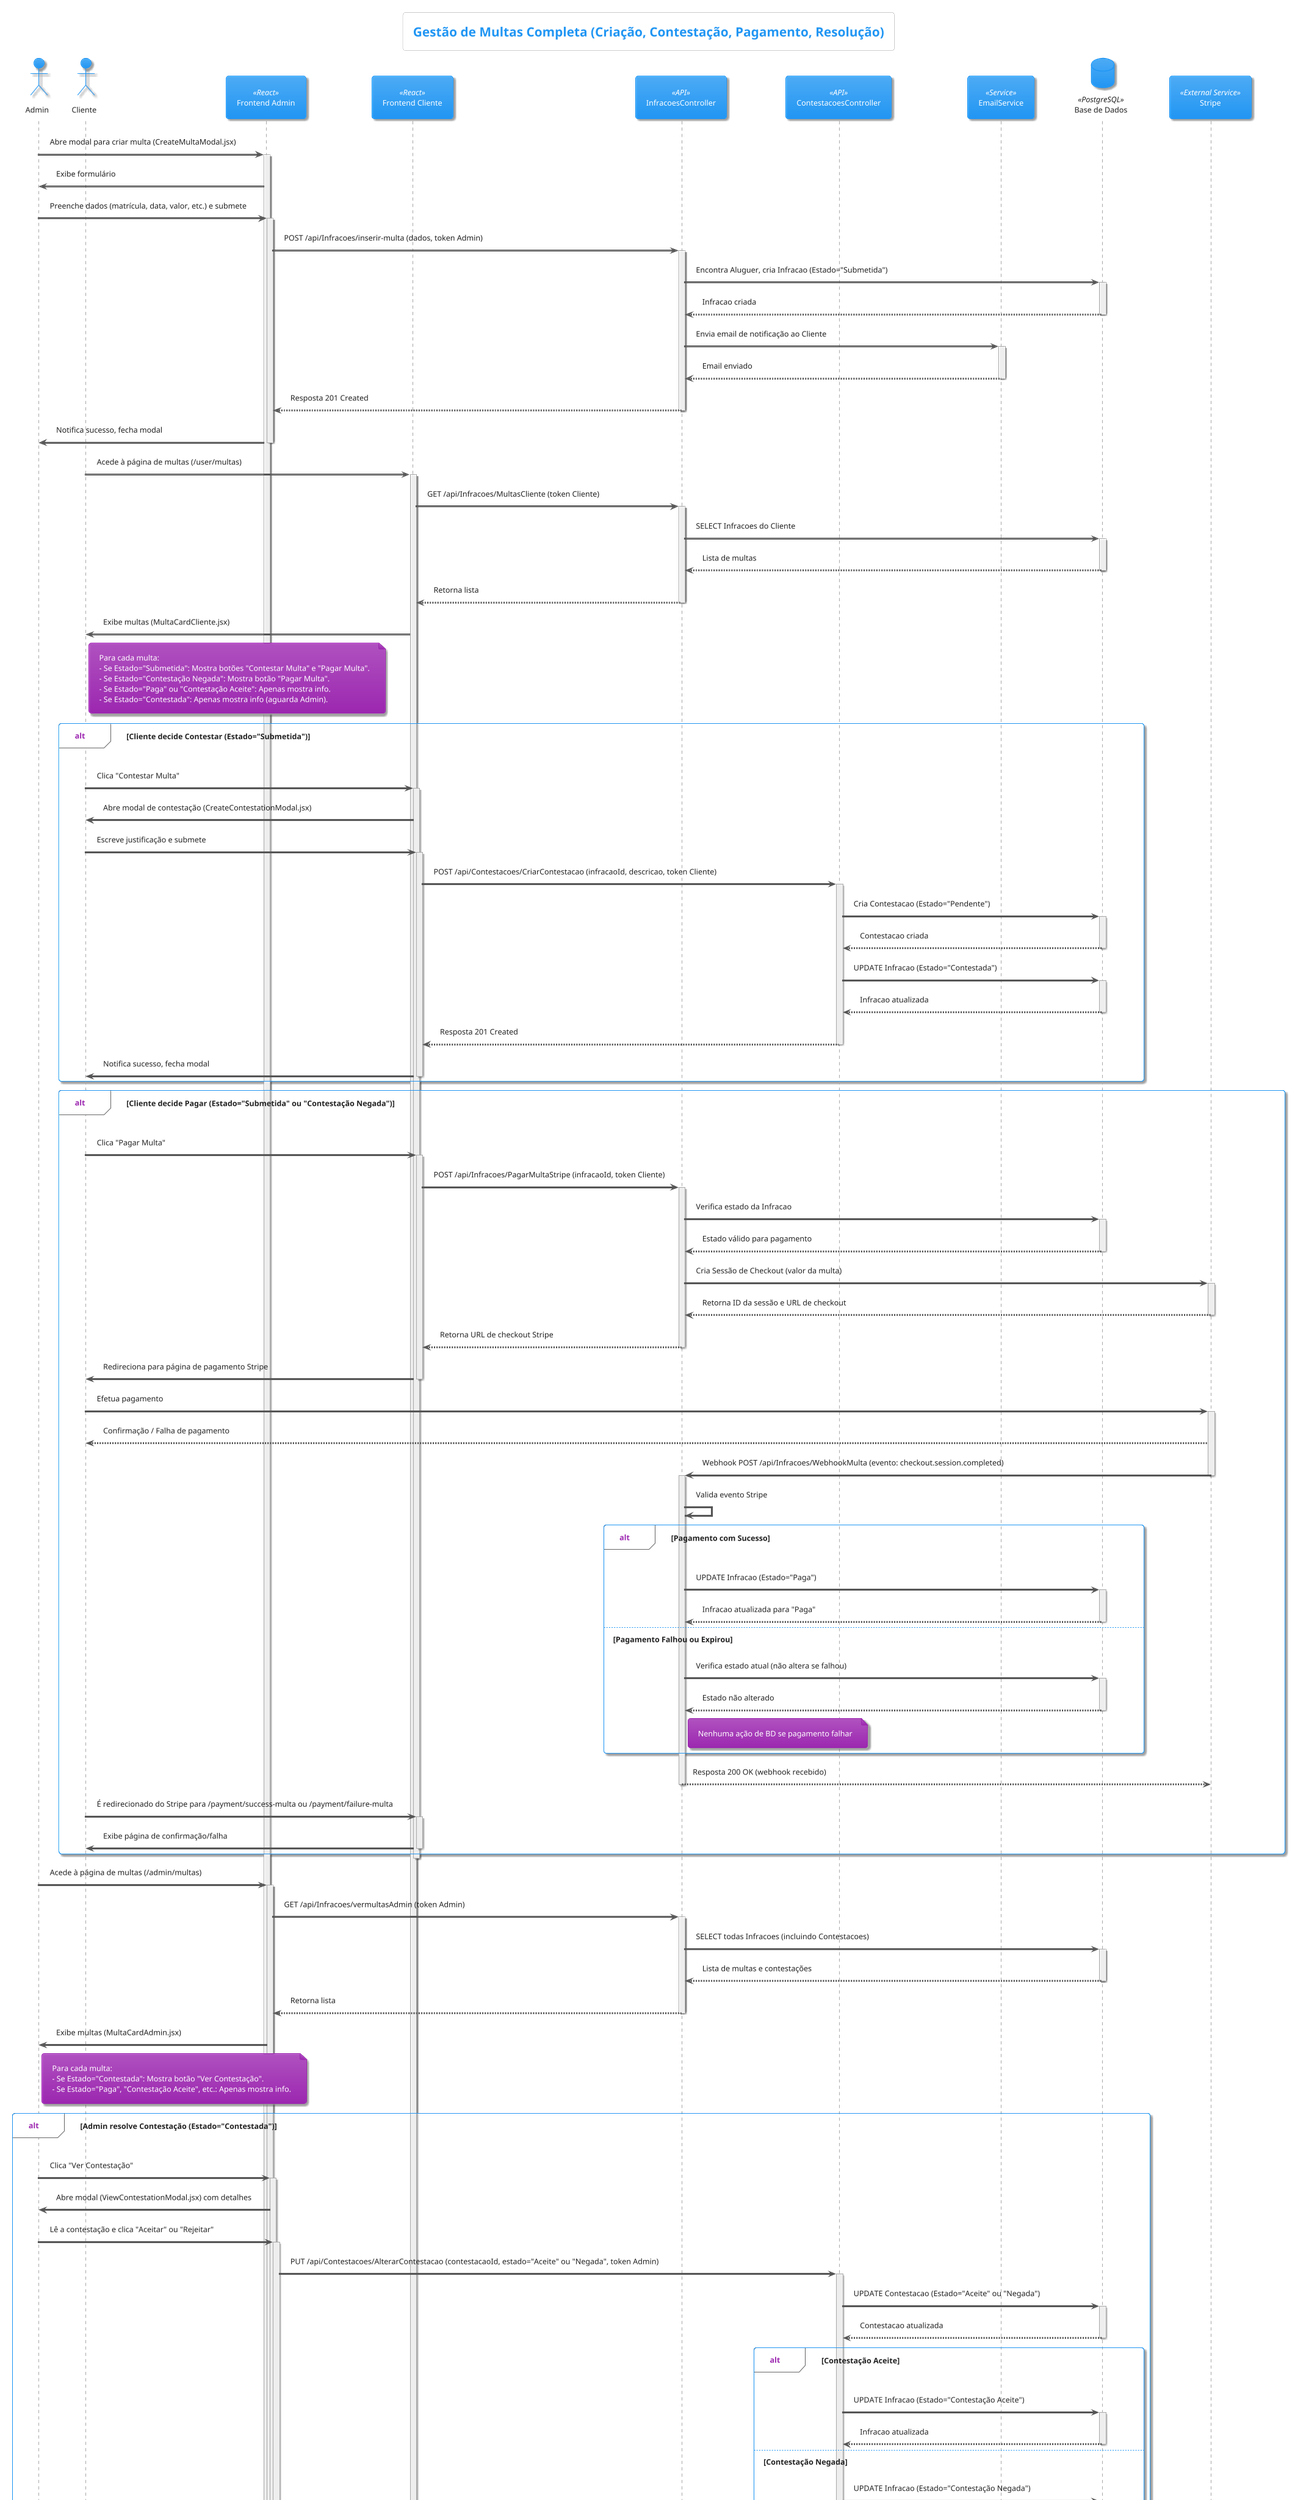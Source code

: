 @startuml Gestao Multas Completo

!theme materia

actor "Admin" as Adm
actor "Cliente" as Cli
participant "Frontend Admin" as FEA <<React>>
participant "Frontend Cliente" as FEC <<React>>
participant "InfracoesController" as InfC <<API>>
participant "ContestacoesController" as ConC <<API>>
participant "EmailService" as Mail <<Service>>
database "Base de Dados" as DB <<PostgreSQL>>
participant "Stripe" as Stripe <<External Service>>

skinparam sequence {
    ArrowColor #555
    ActorBorderColor #555
    LifeLineBorderColor #AAA
    LifeLineBackgroundColor #EEE

    ParticipantBorderColor #007bff
    ParticipantBackgroundColor #ADD8E6
    ParticipantFontColor #000

    DatabaseBorderColor #A0522D
    DatabaseBackgroundColor #F4A460
}

title Gestão de Multas Completa (Criação, Contestação, Pagamento, Resolução)

box "Criação da Multa (Admin)" #LightBlue
Adm -> FEA: Abre modal para criar multa (CreateMultaModal.jsx)
activate FEA
FEA -> Adm: Exibe formulário
Adm -> FEA: Preenche dados (matrícula, data, valor, etc.) e submete
activate FEA
FEA -> InfC: POST /api/Infracoes/inserir-multa (dados, token Admin)
activate InfC
InfC -> DB: Encontra Aluguer, cria Infracao (Estado="Submetida")
activate DB
DB --> InfC: Infracao criada
deactivate DB
InfC -> Mail: Envia email de notificação ao Cliente
activate Mail
Mail --> InfC: Email enviado
deactivate Mail
InfC --> FEA: Resposta 201 Created
deactivate InfC
FEA -> Adm: Notifica sucesso, fecha modal
deactivate FEA
end box

box "Visualização e Ações do Cliente" #LightGreen
Cli -> FEC: Acede à página de multas (/user/multas)
activate FEC
FEC -> InfC: GET /api/Infracoes/MultasCliente (token Cliente)
activate InfC
InfC -> DB: SELECT Infracoes do Cliente
activate DB
DB --> InfC: Lista de multas
deactivate DB
InfC --> FEC: Retorna lista
deactivate InfC
FEC -> Cli: Exibe multas (MultaCardCliente.jsx)
note right of Cli
  Para cada multa:
  - Se Estado="Submetida": Mostra botões "Contestar Multa" e "Pagar Multa".
  - Se Estado="Contestação Negada": Mostra botão "Pagar Multa".
  - Se Estado="Paga" ou "Contestação Aceite": Apenas mostra info.
  - Se Estado="Contestada": Apenas mostra info (aguarda Admin).
end note

alt Cliente decide Contestar (Estado="Submetida")
    Cli -> FEC: Clica "Contestar Multa"
    activate FEC
    FEC -> Cli: Abre modal de contestação (CreateContestationModal.jsx)
    Cli -> FEC: Escreve justificação e submete
    activate FEC
    FEC -> ConC: POST /api/Contestacoes/CriarContestacao (infracaoId, descricao, token Cliente)
    activate ConC
    ConC -> DB: Cria Contestacao (Estado="Pendente")
    activate DB
    DB --> ConC: Contestacao criada
    deactivate DB
    ConC -> DB: UPDATE Infracao (Estado="Contestada")
    activate DB
    DB --> ConC: Infracao atualizada
    deactivate DB
    ConC --> FEC: Resposta 201 Created
    deactivate ConC
    FEC -> Cli: Notifica sucesso, fecha modal
    deactivate FEC
end

alt Cliente decide Pagar (Estado="Submetida" ou "Contestação Negada")
    Cli -> FEC: Clica "Pagar Multa"
    activate FEC
    FEC -> InfC: POST /api/Infracoes/PagarMultaStripe (infracaoId, token Cliente)
    activate InfC
    InfC -> DB: Verifica estado da Infracao
    activate DB
    DB --> InfC: Estado válido para pagamento
    deactivate DB
    InfC -> Stripe: Cria Sessão de Checkout (valor da multa)
    activate Stripe
    Stripe --> InfC: Retorna ID da sessão e URL de checkout
    deactivate Stripe
    InfC --> FEC: Retorna URL de checkout Stripe
    deactivate InfC
    FEC -> Cli: Redireciona para página de pagamento Stripe
    deactivate FEC

    Cli -> Stripe: Efetua pagamento
    activate Stripe
    Stripe --> Cli: Confirmação / Falha de pagamento
    Stripe -> InfC: Webhook POST /api/Infracoes/WebhookMulta (evento: checkout.session.completed)
    deactivate Stripe
    activate InfC
    InfC -> InfC: Valida evento Stripe
    alt Pagamento com Sucesso
        InfC -> DB: UPDATE Infracao (Estado="Paga")
        activate DB
        DB --> InfC: Infracao atualizada para "Paga"
        deactivate DB
    else Pagamento Falhou ou Expirou
        InfC -> DB: Verifica estado atual (não altera se falhou)
        activate DB
        DB --> InfC: Estado não alterado
        deactivate DB
        note right of InfC: Nenhuma ação de BD se pagamento falhar
    end
    InfC --> Stripe: Resposta 200 OK (webhook recebido)
    deactivate InfC

    Cli -> FEC: É redirecionado do Stripe para /payment/success-multa ou /payment/failure-multa
    activate FEC
    FEC -> Cli: Exibe página de confirmação/falha
    deactivate FEC
end

deactivate FEC
end box

box "Visualização e Resolução pelo Admin" #LightCoral
Adm -> FEA: Acede à página de multas (/admin/multas)
activate FEA
FEA -> InfC: GET /api/Infracoes/vermultasAdmin (token Admin)
activate InfC
InfC -> DB: SELECT todas Infracoes (incluindo Contestacoes)
activate DB
DB --> InfC: Lista de multas e contestações
deactivate DB
InfC --> FEA: Retorna lista
deactivate InfC
FEA -> Adm: Exibe multas (MultaCardAdmin.jsx)
note right of Adm
  Para cada multa:
  - Se Estado="Contestada": Mostra botão "Ver Contestação".
  - Se Estado="Paga", "Contestação Aceite", etc.: Apenas mostra info.
end note

alt Admin resolve Contestação (Estado="Contestada")
    Adm -> FEA: Clica "Ver Contestação"
    activate FEA
    FEA -> Adm: Abre modal (ViewContestationModal.jsx) com detalhes
    Adm -> FEA: Lê a contestação e clica "Aceitar" ou "Rejeitar"
    activate FEA
    FEA -> ConC: PUT /api/Contestacoes/AlterarContestacao (contestacaoId, estado="Aceite" ou "Negada", token Admin)
    activate ConC
    ConC -> DB: UPDATE Contestacao (Estado="Aceite" ou "Negada")
    activate DB
    DB --> ConC: Contestacao atualizada
    deactivate DB
    alt Contestação Aceite
        ConC -> DB: UPDATE Infracao (Estado="Contestação Aceite")
        activate DB
        DB --> ConC: Infracao atualizada
        deactivate DB
    else Contestação Negada
        ConC -> DB: UPDATE Infracao (Estado="Contestação Negada")
        activate DB
        DB --> ConC: Infracao atualizada
        deactivate DB
    end
    ConC -> Mail: Envia email ao Cliente com a decisão
    activate Mail
    Mail --> ConC: Email enviado
    deactivate Mail
    ConC --> FEA: Resposta 200 OK
    deactivate ConC
    FEA -> Adm: Atualiza UI, fecha modal
    deactivate FEA
end
deactivate FEA
end box

@enduml